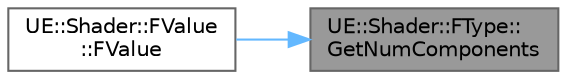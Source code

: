 digraph "UE::Shader::FType::GetNumComponents"
{
 // INTERACTIVE_SVG=YES
 // LATEX_PDF_SIZE
  bgcolor="transparent";
  edge [fontname=Helvetica,fontsize=10,labelfontname=Helvetica,labelfontsize=10];
  node [fontname=Helvetica,fontsize=10,shape=box,height=0.2,width=0.4];
  rankdir="RL";
  Node1 [id="Node000001",label="UE::Shader::FType::\lGetNumComponents",height=0.2,width=0.4,color="gray40", fillcolor="grey60", style="filled", fontcolor="black",tooltip=" "];
  Node1 -> Node2 [id="edge1_Node000001_Node000002",dir="back",color="steelblue1",style="solid",tooltip=" "];
  Node2 [id="Node000002",label="UE::Shader::FValue\l::FValue",height=0.2,width=0.4,color="grey40", fillcolor="white", style="filled",URL="$d6/d66/structUE_1_1Shader_1_1FValue.html#ac89690d815493a13f83f17a9ec28bcc9",tooltip=" "];
}
